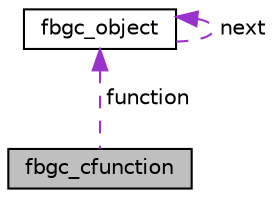 digraph "fbgc_cfunction"
{
  edge [fontname="Helvetica",fontsize="10",labelfontname="Helvetica",labelfontsize="10"];
  node [fontname="Helvetica",fontsize="10",shape=record];
  Node1 [label="fbgc_cfunction",height=0.2,width=0.4,color="black", fillcolor="grey75", style="filled", fontcolor="black"];
  Node2 -> Node1 [dir="back",color="darkorchid3",fontsize="10",style="dashed",label=" function" ,fontname="Helvetica"];
  Node2 [label="fbgc_object",height=0.2,width=0.4,color="black", fillcolor="white", style="filled",URL="$structfbgc__object.html"];
  Node2 -> Node2 [dir="back",color="darkorchid3",fontsize="10",style="dashed",label=" next" ,fontname="Helvetica"];
}
